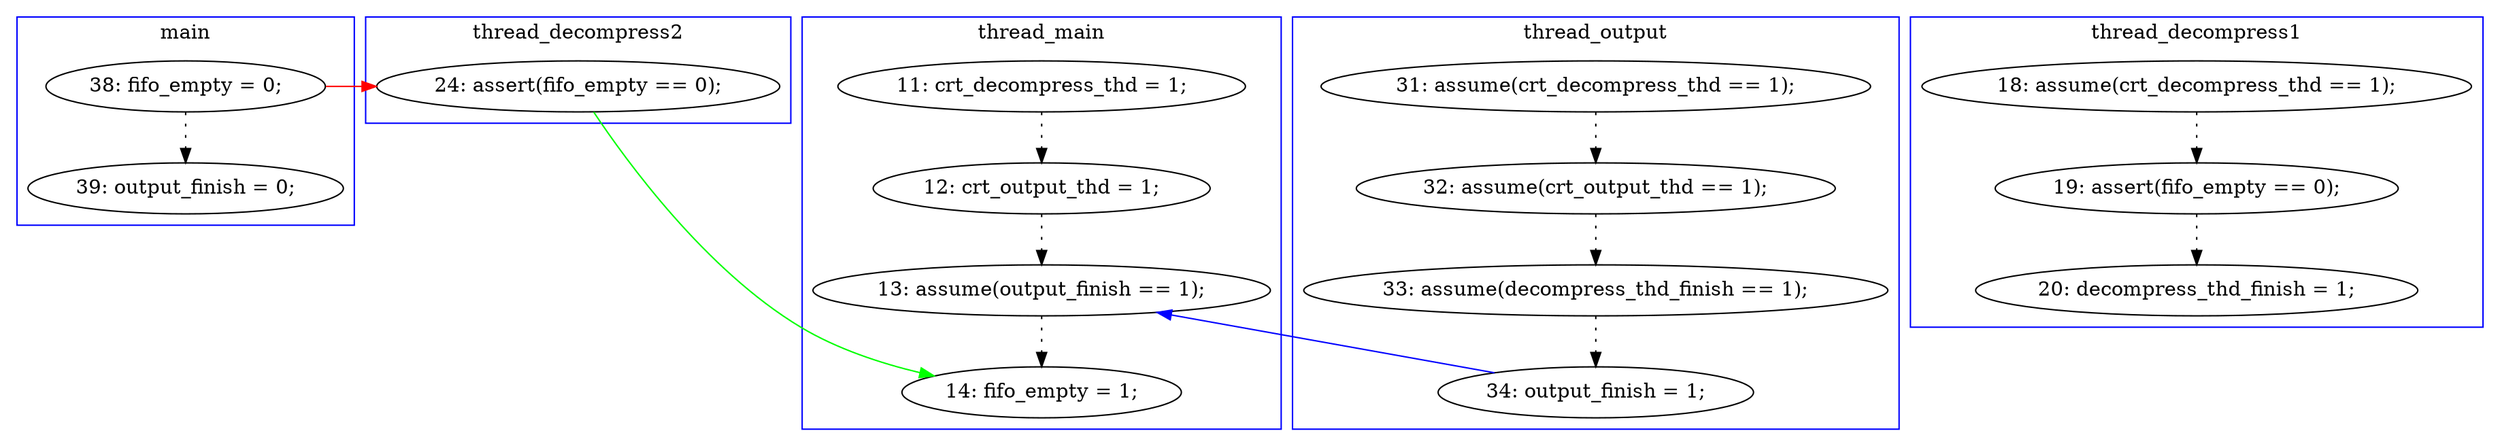 digraph ProofObject {
	2 -> 22 [color = Red, constraint = false]
	18 -> 19 [style = dotted, color = black]
	2 -> 3 [style = dotted, color = black]
	14 -> 25 [style = dotted, color = black]
	25 -> 28 [style = dotted, color = black]
	20 -> 25 [color = Blue, constraint = false]
	17 -> 18 [style = dotted, color = black]
	8 -> 14 [style = dotted, color = black]
	19 -> 20 [style = dotted, color = black]
	22 -> 28 [color = Green, constraint = false]
	12 -> 16 [style = dotted, color = black]
	11 -> 12 [style = dotted, color = black]
	subgraph cluster3 {
		label = thread_decompress2
		color = blue
		22  [label = "24: assert(fifo_empty == 0);"]
	}
	subgraph cluster0 {
		label = main
		color = blue
		3  [label = "39: output_finish = 0;"]
		2  [label = "38: fifo_empty = 0;"]
	}
	subgraph cluster4 {
		label = thread_output
		color = blue
		17  [label = "31: assume(crt_decompress_thd == 1);"]
		19  [label = "33: assume(decompress_thd_finish == 1);"]
		20  [label = "34: output_finish = 1;"]
		18  [label = "32: assume(crt_output_thd == 1);"]
	}
	subgraph cluster1 {
		label = thread_main
		color = blue
		25  [label = "13: assume(output_finish == 1);"]
		14  [label = "12: crt_output_thd = 1;"]
		8  [label = "11: crt_decompress_thd = 1;"]
		28  [label = "14: fifo_empty = 1;"]
	}
	subgraph cluster2 {
		label = thread_decompress1
		color = blue
		12  [label = "19: assert(fifo_empty == 0);"]
		11  [label = "18: assume(crt_decompress_thd == 1);"]
		16  [label = "20: decompress_thd_finish = 1;"]
	}
}